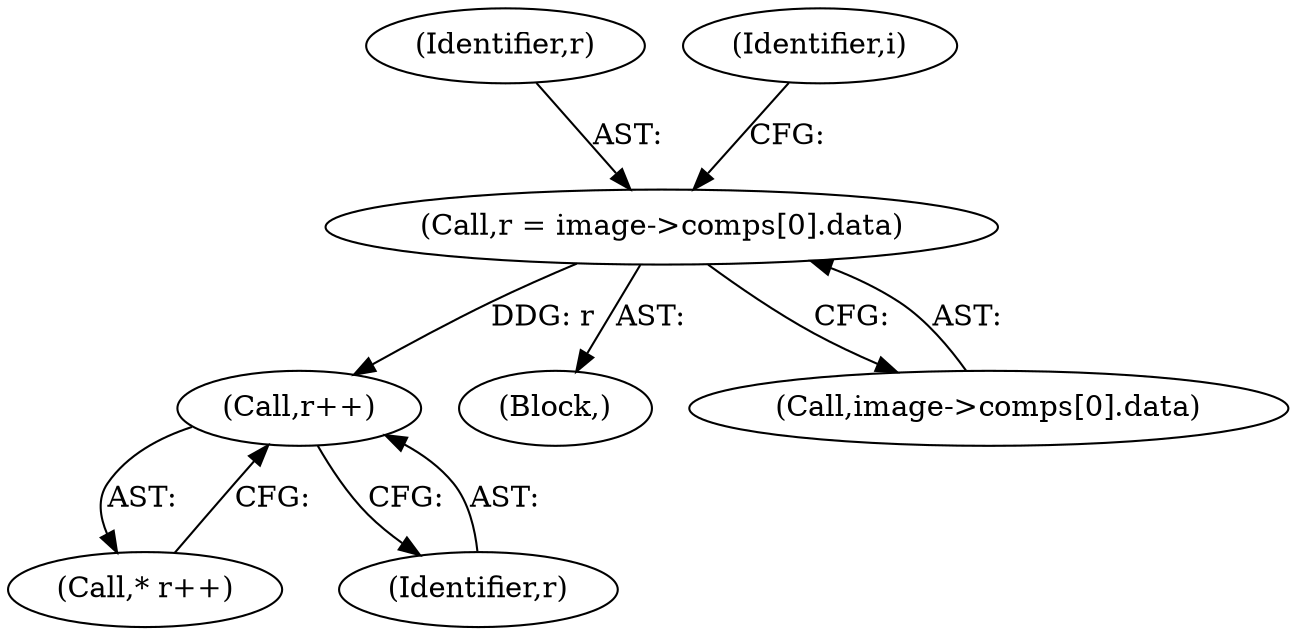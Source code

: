 digraph "0_openjpeg_2e5ab1d9987831c981ff05862e8ccf1381ed58ea@array" {
"1001428" [label="(Call,r = image->comps[0].data)"];
"1001454" [label="(Call,r++)"];
"1001261" [label="(Block,)"];
"1001429" [label="(Identifier,r)"];
"1001453" [label="(Call,* r++)"];
"1001454" [label="(Call,r++)"];
"1001455" [label="(Identifier,r)"];
"1001439" [label="(Identifier,i)"];
"1001428" [label="(Call,r = image->comps[0].data)"];
"1001430" [label="(Call,image->comps[0].data)"];
"1001428" -> "1001261"  [label="AST: "];
"1001428" -> "1001430"  [label="CFG: "];
"1001429" -> "1001428"  [label="AST: "];
"1001430" -> "1001428"  [label="AST: "];
"1001439" -> "1001428"  [label="CFG: "];
"1001428" -> "1001454"  [label="DDG: r"];
"1001454" -> "1001453"  [label="AST: "];
"1001454" -> "1001455"  [label="CFG: "];
"1001455" -> "1001454"  [label="AST: "];
"1001453" -> "1001454"  [label="CFG: "];
}
